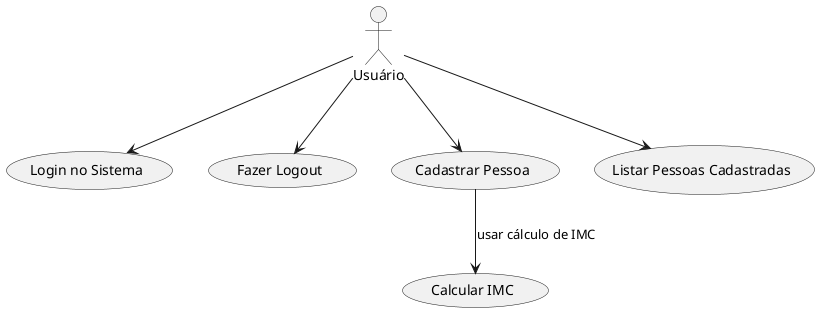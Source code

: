 @startuml

actor "Usuário" as user

usecase "Login no Sistema" as UC_Login
usecase "Fazer Logout" as UC_Logout
usecase "Cadastrar Pessoa" as UC_CadastrarPessoa
usecase "Calcular IMC" as UC_CalcularIMC
usecase "Listar Pessoas Cadastradas" as UC_ListarPessoas

user --> UC_Login
user --> UC_Logout
user --> UC_CadastrarPessoa
user --> UC_ListarPessoas

UC_CadastrarPessoa --> UC_CalcularIMC : "usar cálculo de IMC"

@enduml